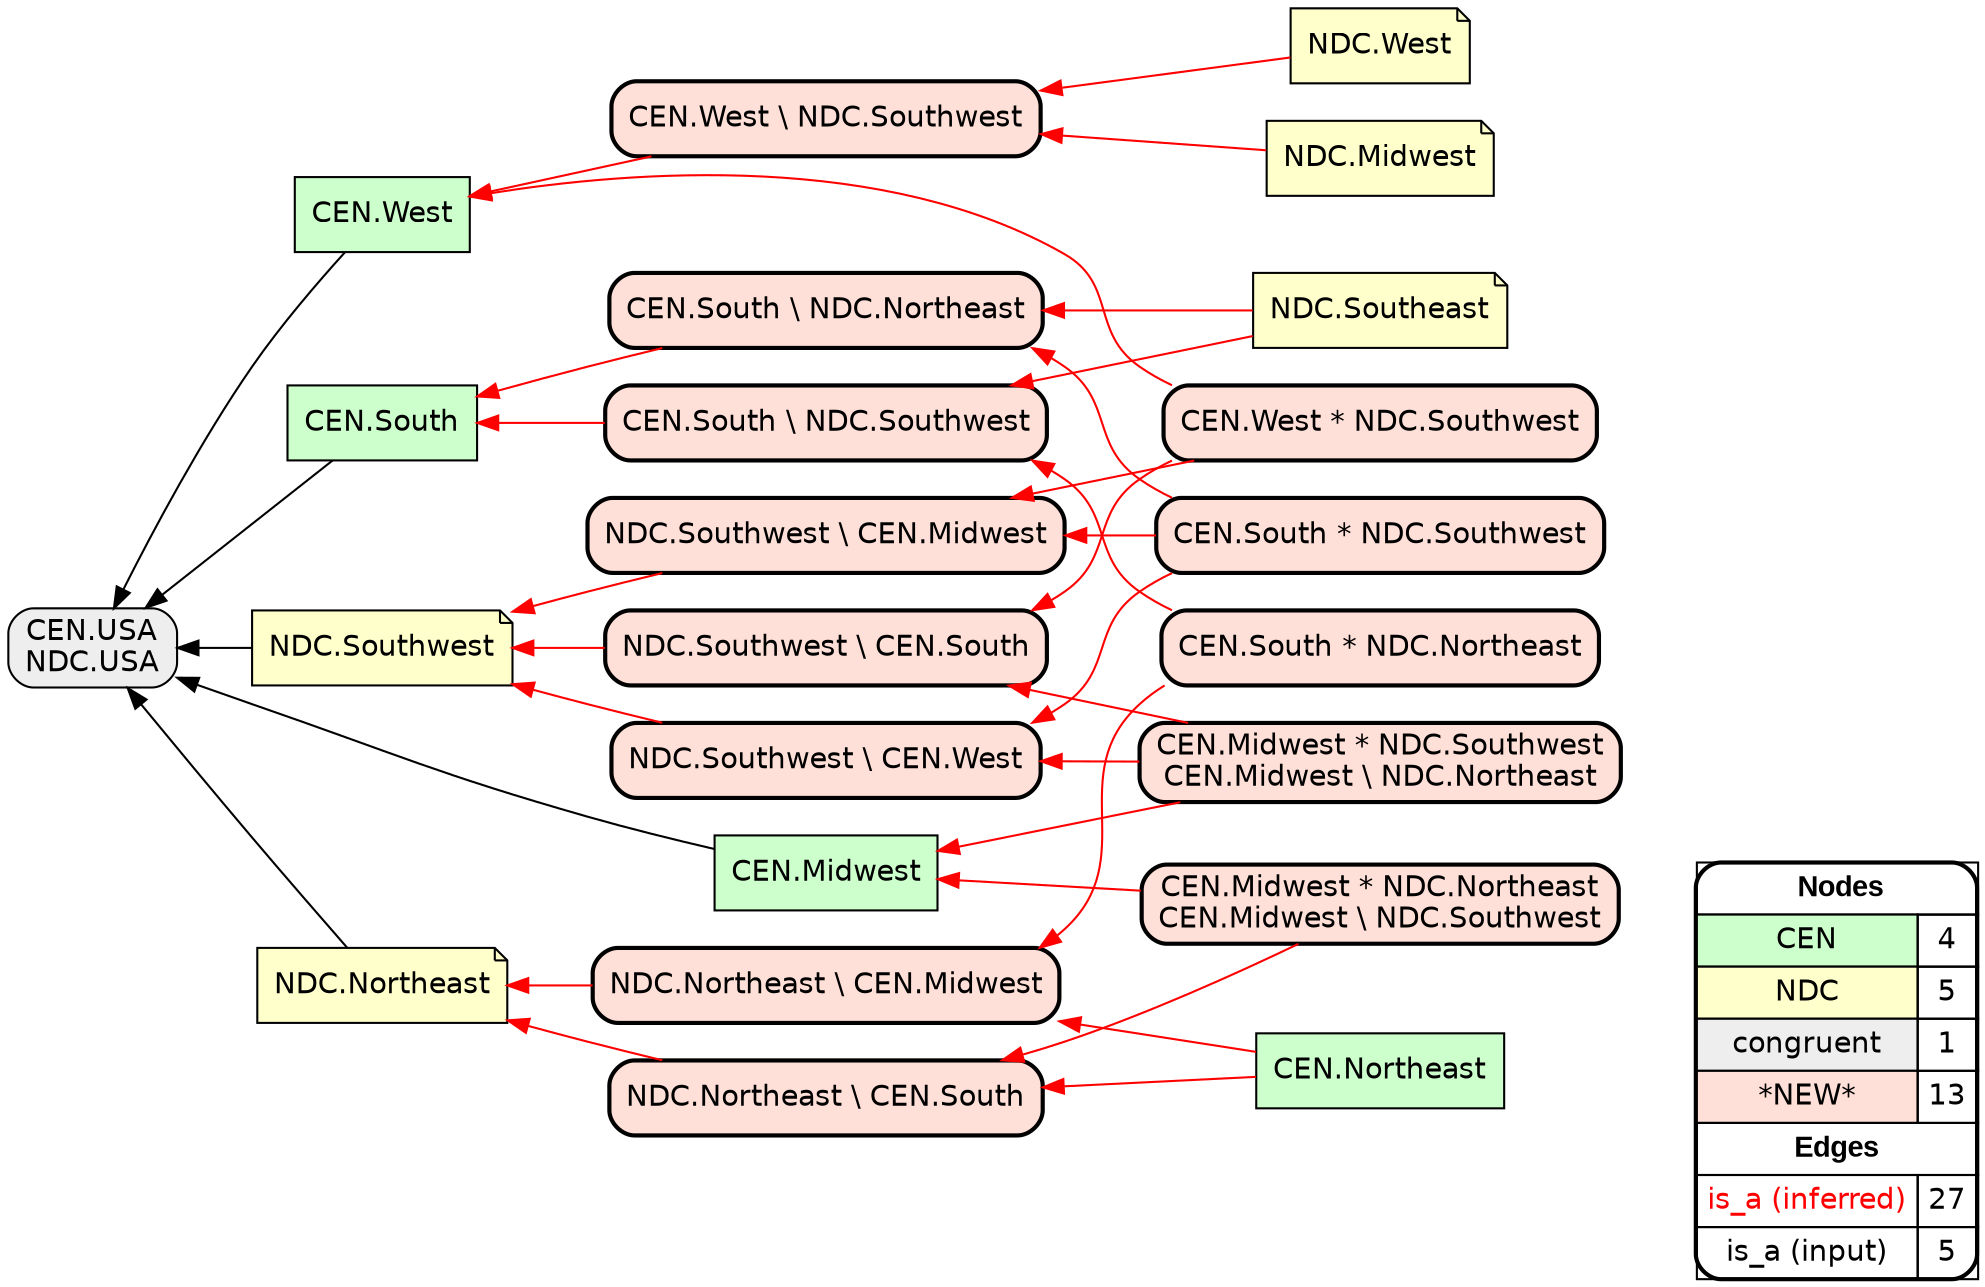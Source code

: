 digraph{
rankdir=RL
node[shape=box style=filled fillcolor="#CCFFCC" fontname="helvetica"] 
"CEN.West"
"CEN.Northeast"
"CEN.South"
"CEN.Midwest"
node[shape=note style=filled fillcolor="#FFFFCC" fontname="helvetica"] 
"NDC.Midwest"
"NDC.West"
"NDC.Southwest"
"NDC.Northeast"
"NDC.Southeast"
node[shape=box style="filled,rounded" fillcolor="#EEEEEE" fontname="helvetica"] 
"CEN.USA\nNDC.USA"
node[shape=box style="filled,rounded,bold" fillcolor="#FFE0D8" fontname="helvetica"] 
"NDC.Northeast \\ CEN.Midwest"
"CEN.South \\ NDC.Southwest"
"NDC.Southwest \\ CEN.Midwest"
"CEN.Midwest * NDC.Southwest\nCEN.Midwest \\ NDC.Northeast"
"CEN.South \\ NDC.Northeast"
"CEN.Midwest * NDC.Northeast\nCEN.Midwest \\ NDC.Southwest"
"CEN.West * NDC.Southwest"
"NDC.Southwest \\ CEN.South"
"CEN.West \\ NDC.Southwest"
"NDC.Southwest \\ CEN.West"
"CEN.South * NDC.Northeast"
"CEN.South * NDC.Southwest"
"NDC.Northeast \\ CEN.South"
edge[arrowhead=normal style=dotted color="#000000" constraint=true penwidth=1]
edge[arrowhead=normal style=solid color="#FF0000" constraint=true penwidth=1]
"CEN.Midwest * NDC.Northeast\nCEN.Midwest \\ NDC.Southwest" -> "CEN.Midwest"
"CEN.South * NDC.Southwest" -> "CEN.South \\ NDC.Northeast"
"CEN.West \\ NDC.Southwest" -> "CEN.West"
"CEN.South * NDC.Southwest" -> "NDC.Southwest \\ CEN.West"
"CEN.Midwest * NDC.Northeast\nCEN.Midwest \\ NDC.Southwest" -> "NDC.Northeast \\ CEN.South"
"NDC.Northeast \\ CEN.Midwest" -> "NDC.Northeast"
"NDC.Southeast" -> "CEN.South \\ NDC.Southwest"
"CEN.Northeast" -> "NDC.Northeast \\ CEN.Midwest"
"CEN.Midwest * NDC.Southwest\nCEN.Midwest \\ NDC.Northeast" -> "NDC.Southwest \\ CEN.West"
"CEN.West * NDC.Southwest" -> "NDC.Southwest \\ CEN.South"
"NDC.Southwest \\ CEN.West" -> "NDC.Southwest"
"CEN.Midwest * NDC.Southwest\nCEN.Midwest \\ NDC.Northeast" -> "CEN.Midwest"
"CEN.South \\ NDC.Southwest" -> "CEN.South"
"NDC.Southwest \\ CEN.Midwest" -> "NDC.Southwest"
"CEN.West * NDC.Southwest" -> "NDC.Southwest \\ CEN.Midwest"
"NDC.Northeast \\ CEN.South" -> "NDC.Northeast"
"NDC.Southwest \\ CEN.South" -> "NDC.Southwest"
"CEN.Northeast" -> "NDC.Northeast \\ CEN.South"
"NDC.Midwest" -> "CEN.West \\ NDC.Southwest"
"CEN.Midwest * NDC.Southwest\nCEN.Midwest \\ NDC.Northeast" -> "NDC.Southwest \\ CEN.South"
"CEN.South * NDC.Northeast" -> "NDC.Northeast \\ CEN.Midwest"
"CEN.South * NDC.Northeast" -> "CEN.South \\ NDC.Southwest"
"CEN.West * NDC.Southwest" -> "CEN.West"
"CEN.South \\ NDC.Northeast" -> "CEN.South"
"NDC.West" -> "CEN.West \\ NDC.Southwest"
"NDC.Southeast" -> "CEN.South \\ NDC.Northeast"
"CEN.South * NDC.Southwest" -> "NDC.Southwest \\ CEN.Midwest"
edge[arrowhead=normal style=solid color="#000000" constraint=true penwidth=1]
"CEN.Midwest" -> "CEN.USA\nNDC.USA"
"NDC.Northeast" -> "CEN.USA\nNDC.USA"
"CEN.West" -> "CEN.USA\nNDC.USA"
"NDC.Southwest" -> "CEN.USA\nNDC.USA"
"CEN.South" -> "CEN.USA\nNDC.USA"
node[shape=box] 
{rank=source Legend [fillcolor= white margin=0 label=< 
 <TABLE BORDER="0" CELLBORDER="1" CELLSPACING="0" CELLPADDING="4"> 
<TR> <TD COLSPAN="2"><font face="Arial Black"> Nodes</font></TD> </TR> 
<TR> 
 <TD bgcolor="#CCFFCC" fontname="helvetica">CEN</TD> 
 <TD>4</TD> 
 </TR> 
<TR> 
 <TD bgcolor="#FFFFCC" fontname="helvetica">NDC</TD> 
 <TD>5</TD> 
 </TR> 
<TR> 
 <TD bgcolor="#EEEEEE" fontname="helvetica">congruent</TD> 
 <TD>1</TD> 
 </TR> 
<TR> 
 <TD bgcolor="#FFE0D8" fontname="helvetica">*NEW*</TD> 
 <TD>13</TD> 
 </TR> 
<TR> <TD COLSPAN="2"><font face = "Arial Black"> Edges </font></TD> </TR> 
<TR> 
 <TD><font color ="#FF0000">is_a (inferred)</font></TD><TD>27</TD>
</TR>
<TR> 
 <TD><font color ="#000000">is_a (input)</font></TD><TD>5</TD>
</TR>
</TABLE> 
 >] } 
}